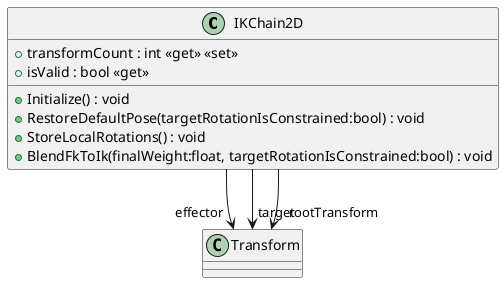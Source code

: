 @startuml
class IKChain2D {
    + transformCount : int <<get>> <<set>>
    + isValid : bool <<get>>
    + Initialize() : void
    + RestoreDefaultPose(targetRotationIsConstrained:bool) : void
    + StoreLocalRotations() : void
    + BlendFkToIk(finalWeight:float, targetRotationIsConstrained:bool) : void
}
IKChain2D --> "effector" Transform
IKChain2D --> "target" Transform
IKChain2D --> "rootTransform" Transform
@enduml
